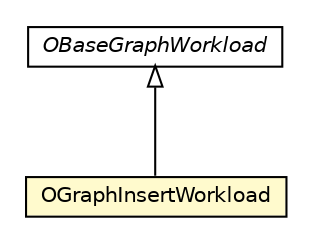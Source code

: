 #!/usr/local/bin/dot
#
# Class diagram 
# Generated by UMLGraph version R5_6-24-gf6e263 (http://www.umlgraph.org/)
#

digraph G {
	edge [fontname="Helvetica",fontsize=10,labelfontname="Helvetica",labelfontsize=10];
	node [fontname="Helvetica",fontsize=10,shape=plaintext];
	nodesep=0.25;
	ranksep=0.5;
	// com.orientechnologies.orient.graph.stresstest.OBaseGraphWorkload
	c3517647 [label=<<table title="com.orientechnologies.orient.graph.stresstest.OBaseGraphWorkload" border="0" cellborder="1" cellspacing="0" cellpadding="2" port="p" href="./OBaseGraphWorkload.html">
		<tr><td><table border="0" cellspacing="0" cellpadding="1">
<tr><td align="center" balign="center"><font face="Helvetica-Oblique"> OBaseGraphWorkload </font></td></tr>
		</table></td></tr>
		</table>>, URL="./OBaseGraphWorkload.html", fontname="Helvetica", fontcolor="black", fontsize=10.0];
	// com.orientechnologies.orient.graph.stresstest.OGraphInsertWorkload
	c3517650 [label=<<table title="com.orientechnologies.orient.graph.stresstest.OGraphInsertWorkload" border="0" cellborder="1" cellspacing="0" cellpadding="2" port="p" bgcolor="lemonChiffon" href="./OGraphInsertWorkload.html">
		<tr><td><table border="0" cellspacing="0" cellpadding="1">
<tr><td align="center" balign="center"> OGraphInsertWorkload </td></tr>
		</table></td></tr>
		</table>>, URL="./OGraphInsertWorkload.html", fontname="Helvetica", fontcolor="black", fontsize=10.0];
	//com.orientechnologies.orient.graph.stresstest.OGraphInsertWorkload extends com.orientechnologies.orient.graph.stresstest.OBaseGraphWorkload
	c3517647:p -> c3517650:p [dir=back,arrowtail=empty];
}

